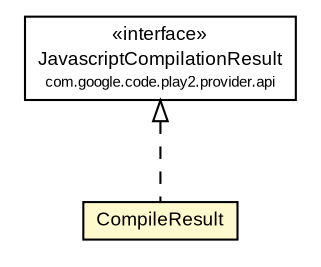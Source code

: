 #!/usr/local/bin/dot
#
# Class diagram 
# Generated by UMLGraph version R5_6-24-gf6e263 (http://www.umlgraph.org/)
#

digraph G {
	edge [fontname="arial",fontsize=10,labelfontname="arial",labelfontsize=10];
	node [fontname="arial",fontsize=10,shape=plaintext];
	nodesep=0.25;
	ranksep=0.5;
	// com.google.code.play2.provider.play24.Play24JavascriptCompiler.CompileResult
	c325 [label=<<table title="com.google.code.play2.provider.play24.Play24JavascriptCompiler.CompileResult" border="0" cellborder="1" cellspacing="0" cellpadding="2" port="p" bgcolor="lemonChiffon" href="./Play24JavascriptCompiler.CompileResult.html">
		<tr><td><table border="0" cellspacing="0" cellpadding="1">
<tr><td align="center" balign="center"> CompileResult </td></tr>
		</table></td></tr>
		</table>>, URL="./Play24JavascriptCompiler.CompileResult.html", fontname="arial", fontcolor="black", fontsize=9.0];
	//com.google.code.play2.provider.play24.Play24JavascriptCompiler.CompileResult implements com.google.code.play2.provider.api.JavascriptCompilationResult
	c338:p -> c325:p [dir=back,arrowtail=empty,style=dashed];
	// com.google.code.play2.provider.api.JavascriptCompilationResult
	c338 [label=<<table title="com.google.code.play2.provider.api.JavascriptCompilationResult" border="0" cellborder="1" cellspacing="0" cellpadding="2" port="p">
		<tr><td><table border="0" cellspacing="0" cellpadding="1">
<tr><td align="center" balign="center"> &#171;interface&#187; </td></tr>
<tr><td align="center" balign="center"> JavascriptCompilationResult </td></tr>
<tr><td align="center" balign="center"><font point-size="7.0"> com.google.code.play2.provider.api </font></td></tr>
		</table></td></tr>
		</table>>, URL="null", fontname="arial", fontcolor="black", fontsize=9.0];
}

